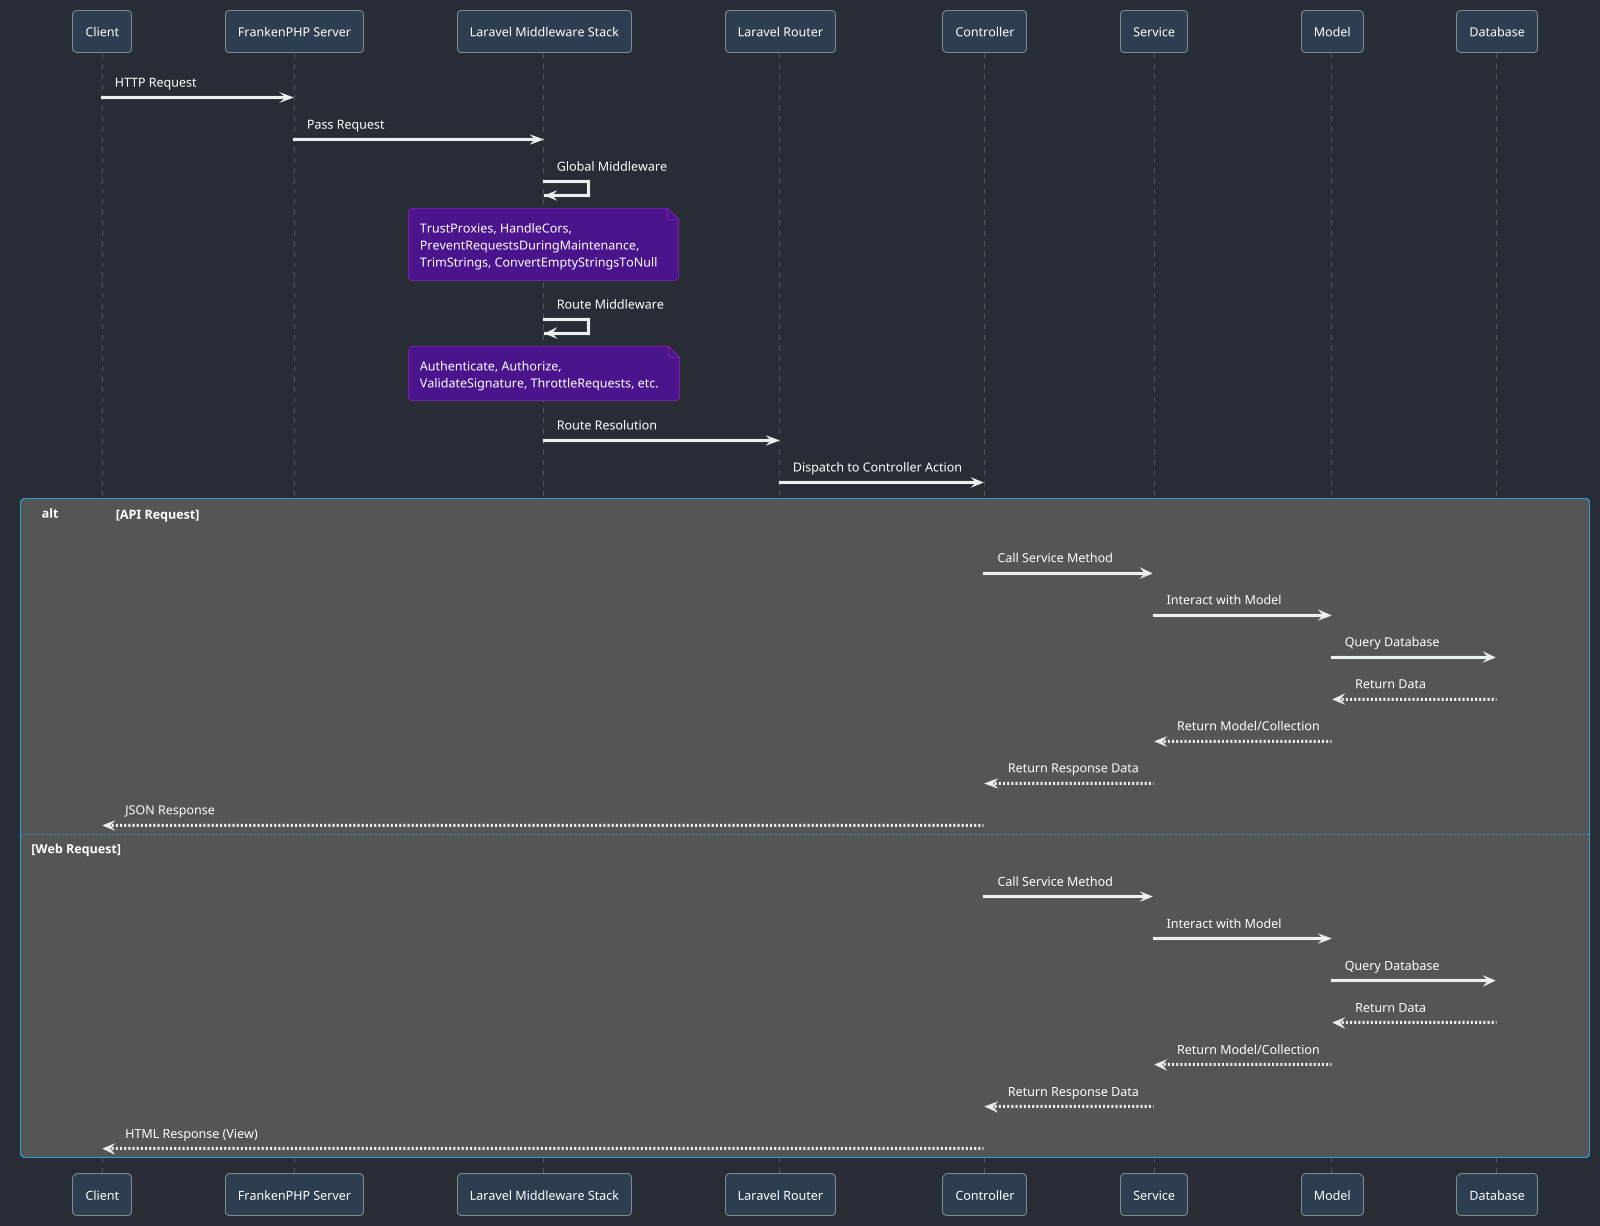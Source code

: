 @startuml TAD Request Lifecycle (Dark Mode)

' Dark mode theme
!theme cyborg
skinparam backgroundColor #282c34
skinparam ArrowColor #ecf0f1
skinparam shadowing false
skinparam DefaultFontColor #FFFFFF

' Define styles
skinparam participant {
    BackgroundColor #2c3e50
    BorderColor #7f8c8d
    FontColor #FFFFFF
}

skinparam note {
    BackgroundColor #4a148c
    BorderColor #7b1fa2
    FontColor #FFFFFF
}

' Participants
participant Client
participant Server as "FrankenPHP Server"
participant Middleware as "Laravel Middleware Stack"
participant Router as "Laravel Router"
participant Controller
participant Service
participant Model
participant DB as "Database"

' Sequence
Client -> Server: HTTP Request
Server -> Middleware: Pass Request

Middleware -> Middleware: Global Middleware
note over Middleware
  TrustProxies, HandleCors, 
  PreventRequestsDuringMaintenance, 
  TrimStrings, ConvertEmptyStringsToNull
end note

Middleware -> Middleware: Route Middleware
note over Middleware
  Authenticate, Authorize, 
  ValidateSignature, ThrottleRequests, etc.
end note

Middleware -> Router: Route Resolution
Router -> Controller: Dispatch to Controller Action

alt API Request
    Controller -> Service: Call Service Method
    Service -> Model: Interact with Model
    Model -> DB: Query Database
    DB --> Model: Return Data
    Model --> Service: Return Model/Collection
    Service --> Controller: Return Response Data
    Controller --> Client: JSON Response
else Web Request
    Controller -> Service: Call Service Method
    Service -> Model: Interact with Model
    Model -> DB: Query Database
    DB --> Model: Return Data
    Model --> Service: Return Model/Collection
    Service --> Controller: Return Response Data
    Controller --> Client: HTML Response (View)
end

@enduml
